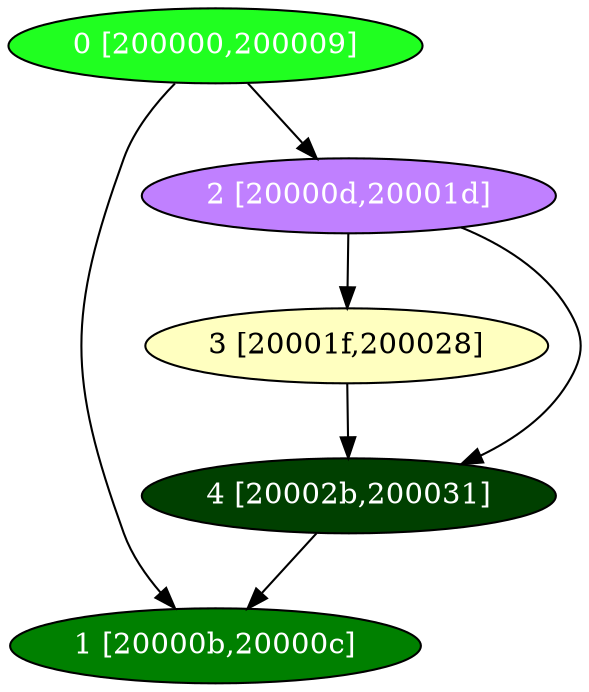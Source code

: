 diGraph libnss3{
	libnss3_0  [style=filled fillcolor="#20FF20" fontcolor="#ffffff" shape=oval label="0 [200000,200009]"]
	libnss3_1  [style=filled fillcolor="#008000" fontcolor="#ffffff" shape=oval label="1 [20000b,20000c]"]
	libnss3_2  [style=filled fillcolor="#C080FF" fontcolor="#ffffff" shape=oval label="2 [20000d,20001d]"]
	libnss3_3  [style=filled fillcolor="#FFFFC0" fontcolor="#000000" shape=oval label="3 [20001f,200028]"]
	libnss3_4  [style=filled fillcolor="#004000" fontcolor="#ffffff" shape=oval label="4 [20002b,200031]"]

	libnss3_0 -> libnss3_1
	libnss3_0 -> libnss3_2
	libnss3_2 -> libnss3_3
	libnss3_2 -> libnss3_4
	libnss3_3 -> libnss3_4
	libnss3_4 -> libnss3_1
}